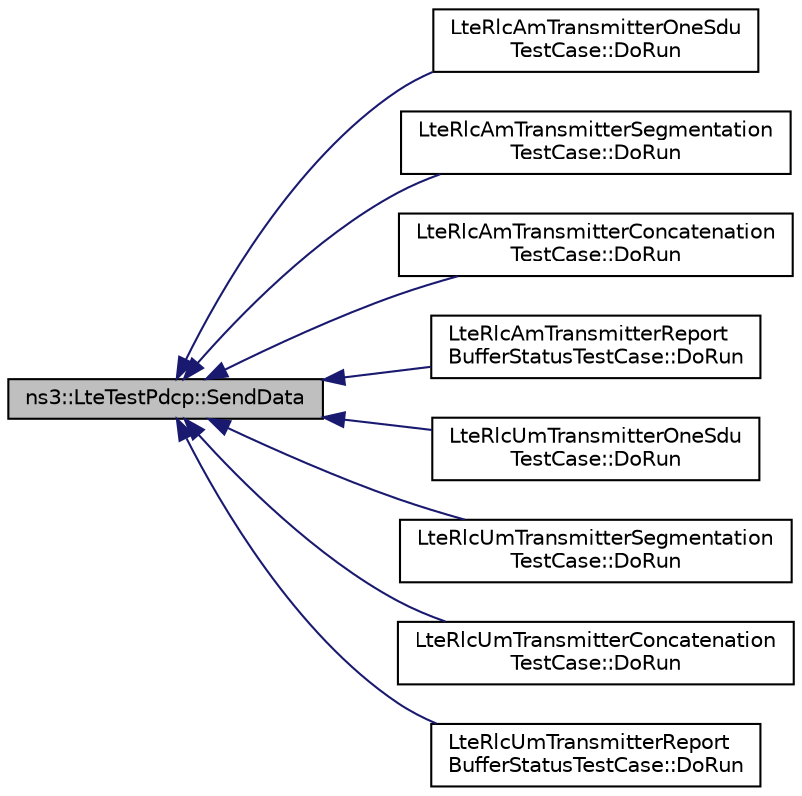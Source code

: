 digraph "ns3::LteTestPdcp::SendData"
{
  edge [fontname="Helvetica",fontsize="10",labelfontname="Helvetica",labelfontsize="10"];
  node [fontname="Helvetica",fontsize="10",shape=record];
  rankdir="LR";
  Node1 [label="ns3::LteTestPdcp::SendData",height=0.2,width=0.4,color="black", fillcolor="grey75", style="filled", fontcolor="black"];
  Node1 -> Node2 [dir="back",color="midnightblue",fontsize="10",style="solid"];
  Node2 [label="LteRlcAmTransmitterOneSdu\lTestCase::DoRun",height=0.2,width=0.4,color="black", fillcolor="white", style="filled",URL="$df/d93/classLteRlcAmTransmitterOneSduTestCase.html#ad0363c6b1e92694b98291cbca113501a",tooltip="Implementation to actually run this TestCase. "];
  Node1 -> Node3 [dir="back",color="midnightblue",fontsize="10",style="solid"];
  Node3 [label="LteRlcAmTransmitterSegmentation\lTestCase::DoRun",height=0.2,width=0.4,color="black", fillcolor="white", style="filled",URL="$d4/da1/classLteRlcAmTransmitterSegmentationTestCase.html#a8bec2147bdbf3f5cade130c101a09374",tooltip="Implementation to actually run this TestCase. "];
  Node1 -> Node4 [dir="back",color="midnightblue",fontsize="10",style="solid"];
  Node4 [label="LteRlcAmTransmitterConcatenation\lTestCase::DoRun",height=0.2,width=0.4,color="black", fillcolor="white", style="filled",URL="$de/d38/classLteRlcAmTransmitterConcatenationTestCase.html#abb245b1b72965664fb72b8829853703e",tooltip="Implementation to actually run this TestCase. "];
  Node1 -> Node5 [dir="back",color="midnightblue",fontsize="10",style="solid"];
  Node5 [label="LteRlcAmTransmitterReport\lBufferStatusTestCase::DoRun",height=0.2,width=0.4,color="black", fillcolor="white", style="filled",URL="$d5/d84/classLteRlcAmTransmitterReportBufferStatusTestCase.html#aaddc27c1dd83c3856296c778210c5df2",tooltip="Implementation to actually run this TestCase. "];
  Node1 -> Node6 [dir="back",color="midnightblue",fontsize="10",style="solid"];
  Node6 [label="LteRlcUmTransmitterOneSdu\lTestCase::DoRun",height=0.2,width=0.4,color="black", fillcolor="white", style="filled",URL="$db/d80/classLteRlcUmTransmitterOneSduTestCase.html#a5dfb3cf0c75d90b24a0e9b2be3d1bccf",tooltip="Implementation to actually run this TestCase. "];
  Node1 -> Node7 [dir="back",color="midnightblue",fontsize="10",style="solid"];
  Node7 [label="LteRlcUmTransmitterSegmentation\lTestCase::DoRun",height=0.2,width=0.4,color="black", fillcolor="white", style="filled",URL="$df/d4d/classLteRlcUmTransmitterSegmentationTestCase.html#afd707870f8c3653a3a82d52c3bd62dac",tooltip="Implementation to actually run this TestCase. "];
  Node1 -> Node8 [dir="back",color="midnightblue",fontsize="10",style="solid"];
  Node8 [label="LteRlcUmTransmitterConcatenation\lTestCase::DoRun",height=0.2,width=0.4,color="black", fillcolor="white", style="filled",URL="$d5/dbd/classLteRlcUmTransmitterConcatenationTestCase.html#a36dc51a9323fe7462cdef148508b0e98",tooltip="Implementation to actually run this TestCase. "];
  Node1 -> Node9 [dir="back",color="midnightblue",fontsize="10",style="solid"];
  Node9 [label="LteRlcUmTransmitterReport\lBufferStatusTestCase::DoRun",height=0.2,width=0.4,color="black", fillcolor="white", style="filled",URL="$d8/d37/classLteRlcUmTransmitterReportBufferStatusTestCase.html#a5aecdc76e34d93f2746ae95dd5072fe1",tooltip="Implementation to actually run this TestCase. "];
}
